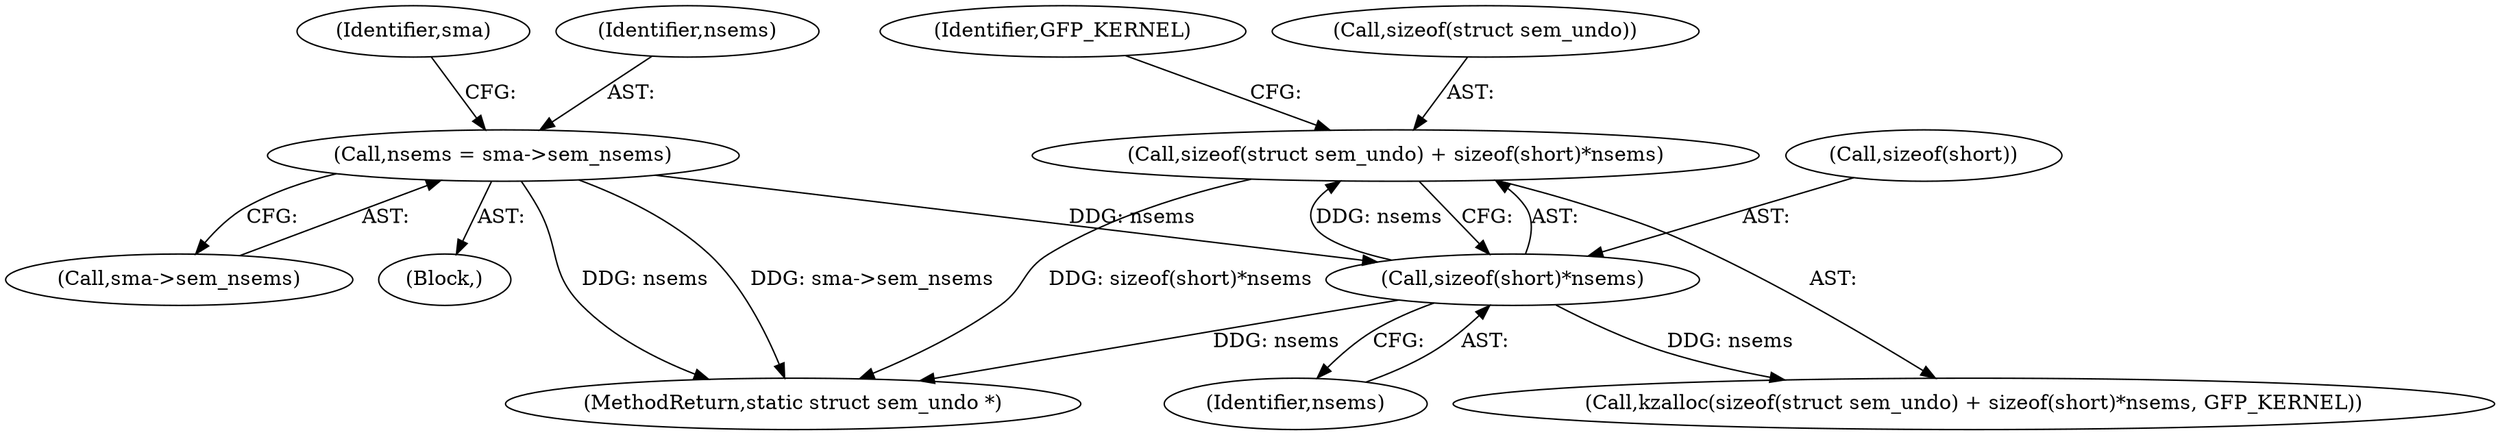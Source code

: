 digraph "0_linux_6062a8dc0517bce23e3c2f7d2fea5e22411269a3_2@API" {
"1000178" [label="(Call,sizeof(struct sem_undo) + sizeof(short)*nsems)"];
"1000181" [label="(Call,sizeof(short)*nsems)"];
"1000159" [label="(Call,nsems = sma->sem_nsems)"];
"1000184" [label="(Identifier,nsems)"];
"1000185" [label="(Identifier,GFP_KERNEL)"];
"1000258" [label="(MethodReturn,static struct sem_undo *)"];
"1000182" [label="(Call,sizeof(short))"];
"1000161" [label="(Call,sma->sem_nsems)"];
"1000179" [label="(Call,sizeof(struct sem_undo))"];
"1000178" [label="(Call,sizeof(struct sem_undo) + sizeof(short)*nsems)"];
"1000167" [label="(Identifier,sma)"];
"1000159" [label="(Call,nsems = sma->sem_nsems)"];
"1000109" [label="(Block,)"];
"1000181" [label="(Call,sizeof(short)*nsems)"];
"1000177" [label="(Call,kzalloc(sizeof(struct sem_undo) + sizeof(short)*nsems, GFP_KERNEL))"];
"1000160" [label="(Identifier,nsems)"];
"1000178" -> "1000177"  [label="AST: "];
"1000178" -> "1000181"  [label="CFG: "];
"1000179" -> "1000178"  [label="AST: "];
"1000181" -> "1000178"  [label="AST: "];
"1000185" -> "1000178"  [label="CFG: "];
"1000178" -> "1000258"  [label="DDG: sizeof(short)*nsems"];
"1000181" -> "1000178"  [label="DDG: nsems"];
"1000181" -> "1000184"  [label="CFG: "];
"1000182" -> "1000181"  [label="AST: "];
"1000184" -> "1000181"  [label="AST: "];
"1000181" -> "1000258"  [label="DDG: nsems"];
"1000181" -> "1000177"  [label="DDG: nsems"];
"1000159" -> "1000181"  [label="DDG: nsems"];
"1000159" -> "1000109"  [label="AST: "];
"1000159" -> "1000161"  [label="CFG: "];
"1000160" -> "1000159"  [label="AST: "];
"1000161" -> "1000159"  [label="AST: "];
"1000167" -> "1000159"  [label="CFG: "];
"1000159" -> "1000258"  [label="DDG: nsems"];
"1000159" -> "1000258"  [label="DDG: sma->sem_nsems"];
}

